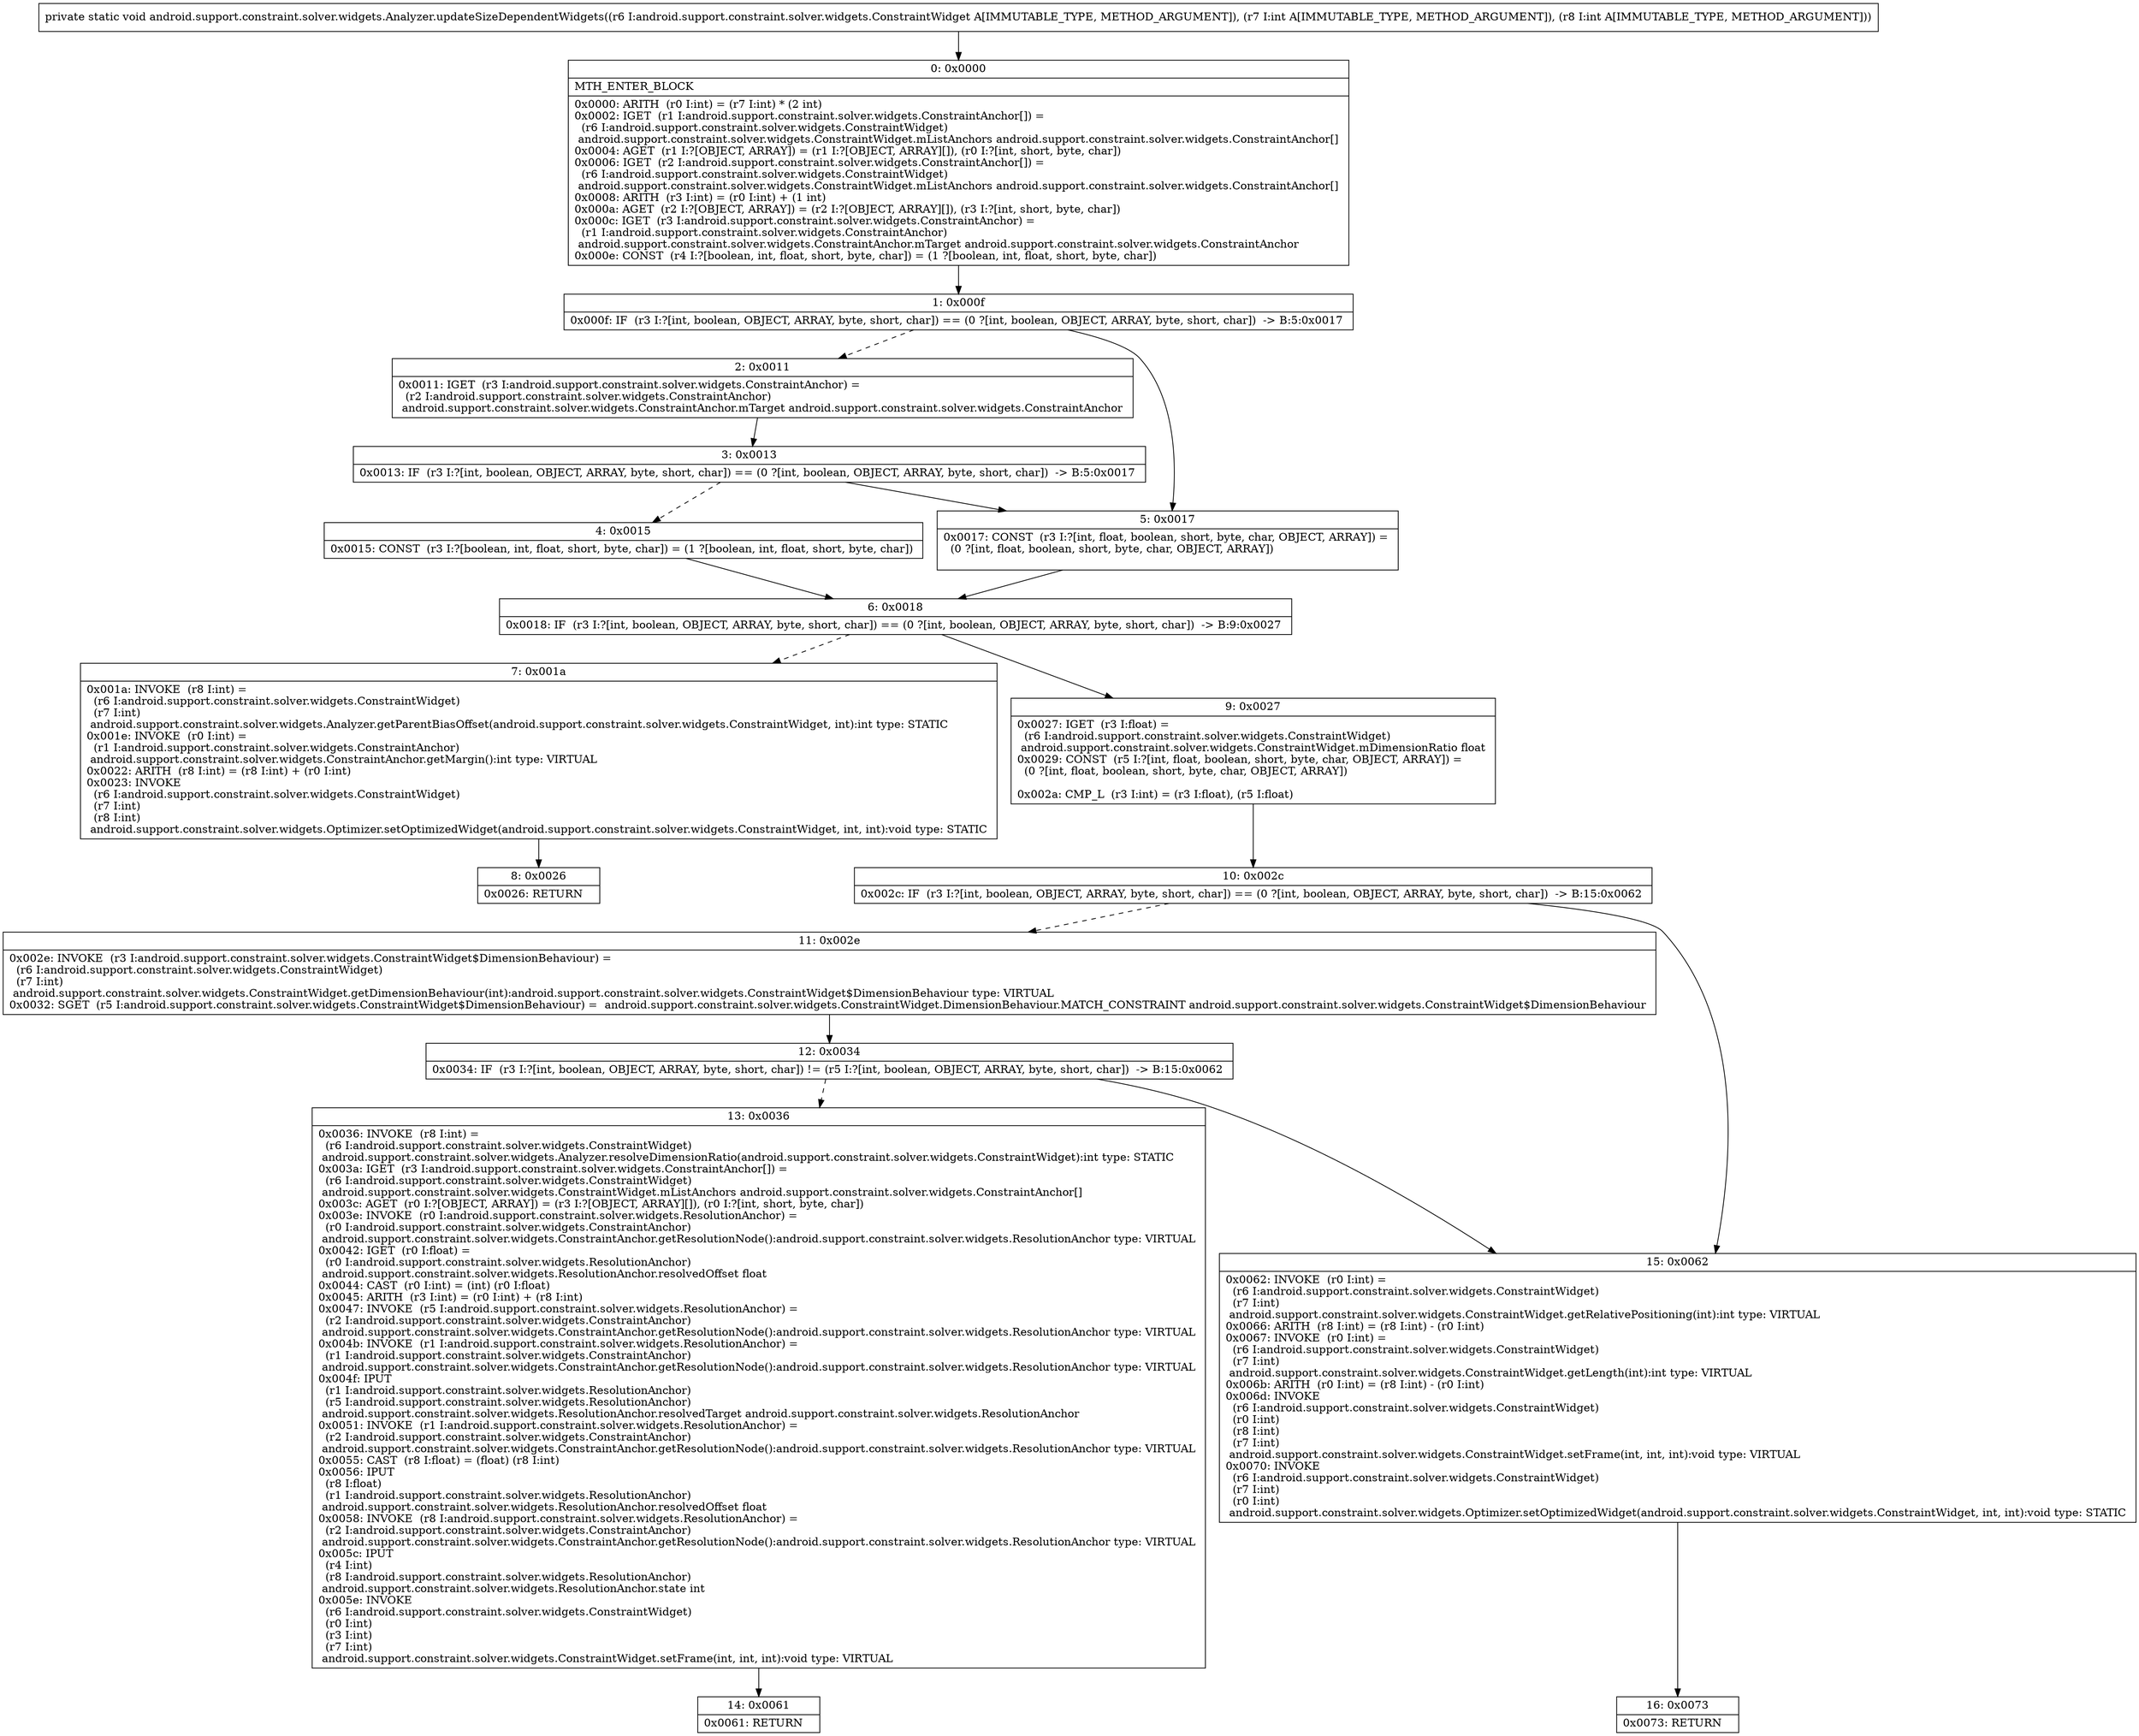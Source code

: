 digraph "CFG forandroid.support.constraint.solver.widgets.Analyzer.updateSizeDependentWidgets(Landroid\/support\/constraint\/solver\/widgets\/ConstraintWidget;II)V" {
Node_0 [shape=record,label="{0\:\ 0x0000|MTH_ENTER_BLOCK\l|0x0000: ARITH  (r0 I:int) = (r7 I:int) * (2 int) \l0x0002: IGET  (r1 I:android.support.constraint.solver.widgets.ConstraintAnchor[]) = \l  (r6 I:android.support.constraint.solver.widgets.ConstraintWidget)\l android.support.constraint.solver.widgets.ConstraintWidget.mListAnchors android.support.constraint.solver.widgets.ConstraintAnchor[] \l0x0004: AGET  (r1 I:?[OBJECT, ARRAY]) = (r1 I:?[OBJECT, ARRAY][]), (r0 I:?[int, short, byte, char]) \l0x0006: IGET  (r2 I:android.support.constraint.solver.widgets.ConstraintAnchor[]) = \l  (r6 I:android.support.constraint.solver.widgets.ConstraintWidget)\l android.support.constraint.solver.widgets.ConstraintWidget.mListAnchors android.support.constraint.solver.widgets.ConstraintAnchor[] \l0x0008: ARITH  (r3 I:int) = (r0 I:int) + (1 int) \l0x000a: AGET  (r2 I:?[OBJECT, ARRAY]) = (r2 I:?[OBJECT, ARRAY][]), (r3 I:?[int, short, byte, char]) \l0x000c: IGET  (r3 I:android.support.constraint.solver.widgets.ConstraintAnchor) = \l  (r1 I:android.support.constraint.solver.widgets.ConstraintAnchor)\l android.support.constraint.solver.widgets.ConstraintAnchor.mTarget android.support.constraint.solver.widgets.ConstraintAnchor \l0x000e: CONST  (r4 I:?[boolean, int, float, short, byte, char]) = (1 ?[boolean, int, float, short, byte, char]) \l}"];
Node_1 [shape=record,label="{1\:\ 0x000f|0x000f: IF  (r3 I:?[int, boolean, OBJECT, ARRAY, byte, short, char]) == (0 ?[int, boolean, OBJECT, ARRAY, byte, short, char])  \-\> B:5:0x0017 \l}"];
Node_2 [shape=record,label="{2\:\ 0x0011|0x0011: IGET  (r3 I:android.support.constraint.solver.widgets.ConstraintAnchor) = \l  (r2 I:android.support.constraint.solver.widgets.ConstraintAnchor)\l android.support.constraint.solver.widgets.ConstraintAnchor.mTarget android.support.constraint.solver.widgets.ConstraintAnchor \l}"];
Node_3 [shape=record,label="{3\:\ 0x0013|0x0013: IF  (r3 I:?[int, boolean, OBJECT, ARRAY, byte, short, char]) == (0 ?[int, boolean, OBJECT, ARRAY, byte, short, char])  \-\> B:5:0x0017 \l}"];
Node_4 [shape=record,label="{4\:\ 0x0015|0x0015: CONST  (r3 I:?[boolean, int, float, short, byte, char]) = (1 ?[boolean, int, float, short, byte, char]) \l}"];
Node_5 [shape=record,label="{5\:\ 0x0017|0x0017: CONST  (r3 I:?[int, float, boolean, short, byte, char, OBJECT, ARRAY]) = \l  (0 ?[int, float, boolean, short, byte, char, OBJECT, ARRAY])\l \l}"];
Node_6 [shape=record,label="{6\:\ 0x0018|0x0018: IF  (r3 I:?[int, boolean, OBJECT, ARRAY, byte, short, char]) == (0 ?[int, boolean, OBJECT, ARRAY, byte, short, char])  \-\> B:9:0x0027 \l}"];
Node_7 [shape=record,label="{7\:\ 0x001a|0x001a: INVOKE  (r8 I:int) = \l  (r6 I:android.support.constraint.solver.widgets.ConstraintWidget)\l  (r7 I:int)\l android.support.constraint.solver.widgets.Analyzer.getParentBiasOffset(android.support.constraint.solver.widgets.ConstraintWidget, int):int type: STATIC \l0x001e: INVOKE  (r0 I:int) = \l  (r1 I:android.support.constraint.solver.widgets.ConstraintAnchor)\l android.support.constraint.solver.widgets.ConstraintAnchor.getMargin():int type: VIRTUAL \l0x0022: ARITH  (r8 I:int) = (r8 I:int) + (r0 I:int) \l0x0023: INVOKE  \l  (r6 I:android.support.constraint.solver.widgets.ConstraintWidget)\l  (r7 I:int)\l  (r8 I:int)\l android.support.constraint.solver.widgets.Optimizer.setOptimizedWidget(android.support.constraint.solver.widgets.ConstraintWidget, int, int):void type: STATIC \l}"];
Node_8 [shape=record,label="{8\:\ 0x0026|0x0026: RETURN   \l}"];
Node_9 [shape=record,label="{9\:\ 0x0027|0x0027: IGET  (r3 I:float) = \l  (r6 I:android.support.constraint.solver.widgets.ConstraintWidget)\l android.support.constraint.solver.widgets.ConstraintWidget.mDimensionRatio float \l0x0029: CONST  (r5 I:?[int, float, boolean, short, byte, char, OBJECT, ARRAY]) = \l  (0 ?[int, float, boolean, short, byte, char, OBJECT, ARRAY])\l \l0x002a: CMP_L  (r3 I:int) = (r3 I:float), (r5 I:float) \l}"];
Node_10 [shape=record,label="{10\:\ 0x002c|0x002c: IF  (r3 I:?[int, boolean, OBJECT, ARRAY, byte, short, char]) == (0 ?[int, boolean, OBJECT, ARRAY, byte, short, char])  \-\> B:15:0x0062 \l}"];
Node_11 [shape=record,label="{11\:\ 0x002e|0x002e: INVOKE  (r3 I:android.support.constraint.solver.widgets.ConstraintWidget$DimensionBehaviour) = \l  (r6 I:android.support.constraint.solver.widgets.ConstraintWidget)\l  (r7 I:int)\l android.support.constraint.solver.widgets.ConstraintWidget.getDimensionBehaviour(int):android.support.constraint.solver.widgets.ConstraintWidget$DimensionBehaviour type: VIRTUAL \l0x0032: SGET  (r5 I:android.support.constraint.solver.widgets.ConstraintWidget$DimensionBehaviour) =  android.support.constraint.solver.widgets.ConstraintWidget.DimensionBehaviour.MATCH_CONSTRAINT android.support.constraint.solver.widgets.ConstraintWidget$DimensionBehaviour \l}"];
Node_12 [shape=record,label="{12\:\ 0x0034|0x0034: IF  (r3 I:?[int, boolean, OBJECT, ARRAY, byte, short, char]) != (r5 I:?[int, boolean, OBJECT, ARRAY, byte, short, char])  \-\> B:15:0x0062 \l}"];
Node_13 [shape=record,label="{13\:\ 0x0036|0x0036: INVOKE  (r8 I:int) = \l  (r6 I:android.support.constraint.solver.widgets.ConstraintWidget)\l android.support.constraint.solver.widgets.Analyzer.resolveDimensionRatio(android.support.constraint.solver.widgets.ConstraintWidget):int type: STATIC \l0x003a: IGET  (r3 I:android.support.constraint.solver.widgets.ConstraintAnchor[]) = \l  (r6 I:android.support.constraint.solver.widgets.ConstraintWidget)\l android.support.constraint.solver.widgets.ConstraintWidget.mListAnchors android.support.constraint.solver.widgets.ConstraintAnchor[] \l0x003c: AGET  (r0 I:?[OBJECT, ARRAY]) = (r3 I:?[OBJECT, ARRAY][]), (r0 I:?[int, short, byte, char]) \l0x003e: INVOKE  (r0 I:android.support.constraint.solver.widgets.ResolutionAnchor) = \l  (r0 I:android.support.constraint.solver.widgets.ConstraintAnchor)\l android.support.constraint.solver.widgets.ConstraintAnchor.getResolutionNode():android.support.constraint.solver.widgets.ResolutionAnchor type: VIRTUAL \l0x0042: IGET  (r0 I:float) = \l  (r0 I:android.support.constraint.solver.widgets.ResolutionAnchor)\l android.support.constraint.solver.widgets.ResolutionAnchor.resolvedOffset float \l0x0044: CAST  (r0 I:int) = (int) (r0 I:float) \l0x0045: ARITH  (r3 I:int) = (r0 I:int) + (r8 I:int) \l0x0047: INVOKE  (r5 I:android.support.constraint.solver.widgets.ResolutionAnchor) = \l  (r2 I:android.support.constraint.solver.widgets.ConstraintAnchor)\l android.support.constraint.solver.widgets.ConstraintAnchor.getResolutionNode():android.support.constraint.solver.widgets.ResolutionAnchor type: VIRTUAL \l0x004b: INVOKE  (r1 I:android.support.constraint.solver.widgets.ResolutionAnchor) = \l  (r1 I:android.support.constraint.solver.widgets.ConstraintAnchor)\l android.support.constraint.solver.widgets.ConstraintAnchor.getResolutionNode():android.support.constraint.solver.widgets.ResolutionAnchor type: VIRTUAL \l0x004f: IPUT  \l  (r1 I:android.support.constraint.solver.widgets.ResolutionAnchor)\l  (r5 I:android.support.constraint.solver.widgets.ResolutionAnchor)\l android.support.constraint.solver.widgets.ResolutionAnchor.resolvedTarget android.support.constraint.solver.widgets.ResolutionAnchor \l0x0051: INVOKE  (r1 I:android.support.constraint.solver.widgets.ResolutionAnchor) = \l  (r2 I:android.support.constraint.solver.widgets.ConstraintAnchor)\l android.support.constraint.solver.widgets.ConstraintAnchor.getResolutionNode():android.support.constraint.solver.widgets.ResolutionAnchor type: VIRTUAL \l0x0055: CAST  (r8 I:float) = (float) (r8 I:int) \l0x0056: IPUT  \l  (r8 I:float)\l  (r1 I:android.support.constraint.solver.widgets.ResolutionAnchor)\l android.support.constraint.solver.widgets.ResolutionAnchor.resolvedOffset float \l0x0058: INVOKE  (r8 I:android.support.constraint.solver.widgets.ResolutionAnchor) = \l  (r2 I:android.support.constraint.solver.widgets.ConstraintAnchor)\l android.support.constraint.solver.widgets.ConstraintAnchor.getResolutionNode():android.support.constraint.solver.widgets.ResolutionAnchor type: VIRTUAL \l0x005c: IPUT  \l  (r4 I:int)\l  (r8 I:android.support.constraint.solver.widgets.ResolutionAnchor)\l android.support.constraint.solver.widgets.ResolutionAnchor.state int \l0x005e: INVOKE  \l  (r6 I:android.support.constraint.solver.widgets.ConstraintWidget)\l  (r0 I:int)\l  (r3 I:int)\l  (r7 I:int)\l android.support.constraint.solver.widgets.ConstraintWidget.setFrame(int, int, int):void type: VIRTUAL \l}"];
Node_14 [shape=record,label="{14\:\ 0x0061|0x0061: RETURN   \l}"];
Node_15 [shape=record,label="{15\:\ 0x0062|0x0062: INVOKE  (r0 I:int) = \l  (r6 I:android.support.constraint.solver.widgets.ConstraintWidget)\l  (r7 I:int)\l android.support.constraint.solver.widgets.ConstraintWidget.getRelativePositioning(int):int type: VIRTUAL \l0x0066: ARITH  (r8 I:int) = (r8 I:int) \- (r0 I:int) \l0x0067: INVOKE  (r0 I:int) = \l  (r6 I:android.support.constraint.solver.widgets.ConstraintWidget)\l  (r7 I:int)\l android.support.constraint.solver.widgets.ConstraintWidget.getLength(int):int type: VIRTUAL \l0x006b: ARITH  (r0 I:int) = (r8 I:int) \- (r0 I:int) \l0x006d: INVOKE  \l  (r6 I:android.support.constraint.solver.widgets.ConstraintWidget)\l  (r0 I:int)\l  (r8 I:int)\l  (r7 I:int)\l android.support.constraint.solver.widgets.ConstraintWidget.setFrame(int, int, int):void type: VIRTUAL \l0x0070: INVOKE  \l  (r6 I:android.support.constraint.solver.widgets.ConstraintWidget)\l  (r7 I:int)\l  (r0 I:int)\l android.support.constraint.solver.widgets.Optimizer.setOptimizedWidget(android.support.constraint.solver.widgets.ConstraintWidget, int, int):void type: STATIC \l}"];
Node_16 [shape=record,label="{16\:\ 0x0073|0x0073: RETURN   \l}"];
MethodNode[shape=record,label="{private static void android.support.constraint.solver.widgets.Analyzer.updateSizeDependentWidgets((r6 I:android.support.constraint.solver.widgets.ConstraintWidget A[IMMUTABLE_TYPE, METHOD_ARGUMENT]), (r7 I:int A[IMMUTABLE_TYPE, METHOD_ARGUMENT]), (r8 I:int A[IMMUTABLE_TYPE, METHOD_ARGUMENT])) }"];
MethodNode -> Node_0;
Node_0 -> Node_1;
Node_1 -> Node_2[style=dashed];
Node_1 -> Node_5;
Node_2 -> Node_3;
Node_3 -> Node_4[style=dashed];
Node_3 -> Node_5;
Node_4 -> Node_6;
Node_5 -> Node_6;
Node_6 -> Node_7[style=dashed];
Node_6 -> Node_9;
Node_7 -> Node_8;
Node_9 -> Node_10;
Node_10 -> Node_11[style=dashed];
Node_10 -> Node_15;
Node_11 -> Node_12;
Node_12 -> Node_13[style=dashed];
Node_12 -> Node_15;
Node_13 -> Node_14;
Node_15 -> Node_16;
}

